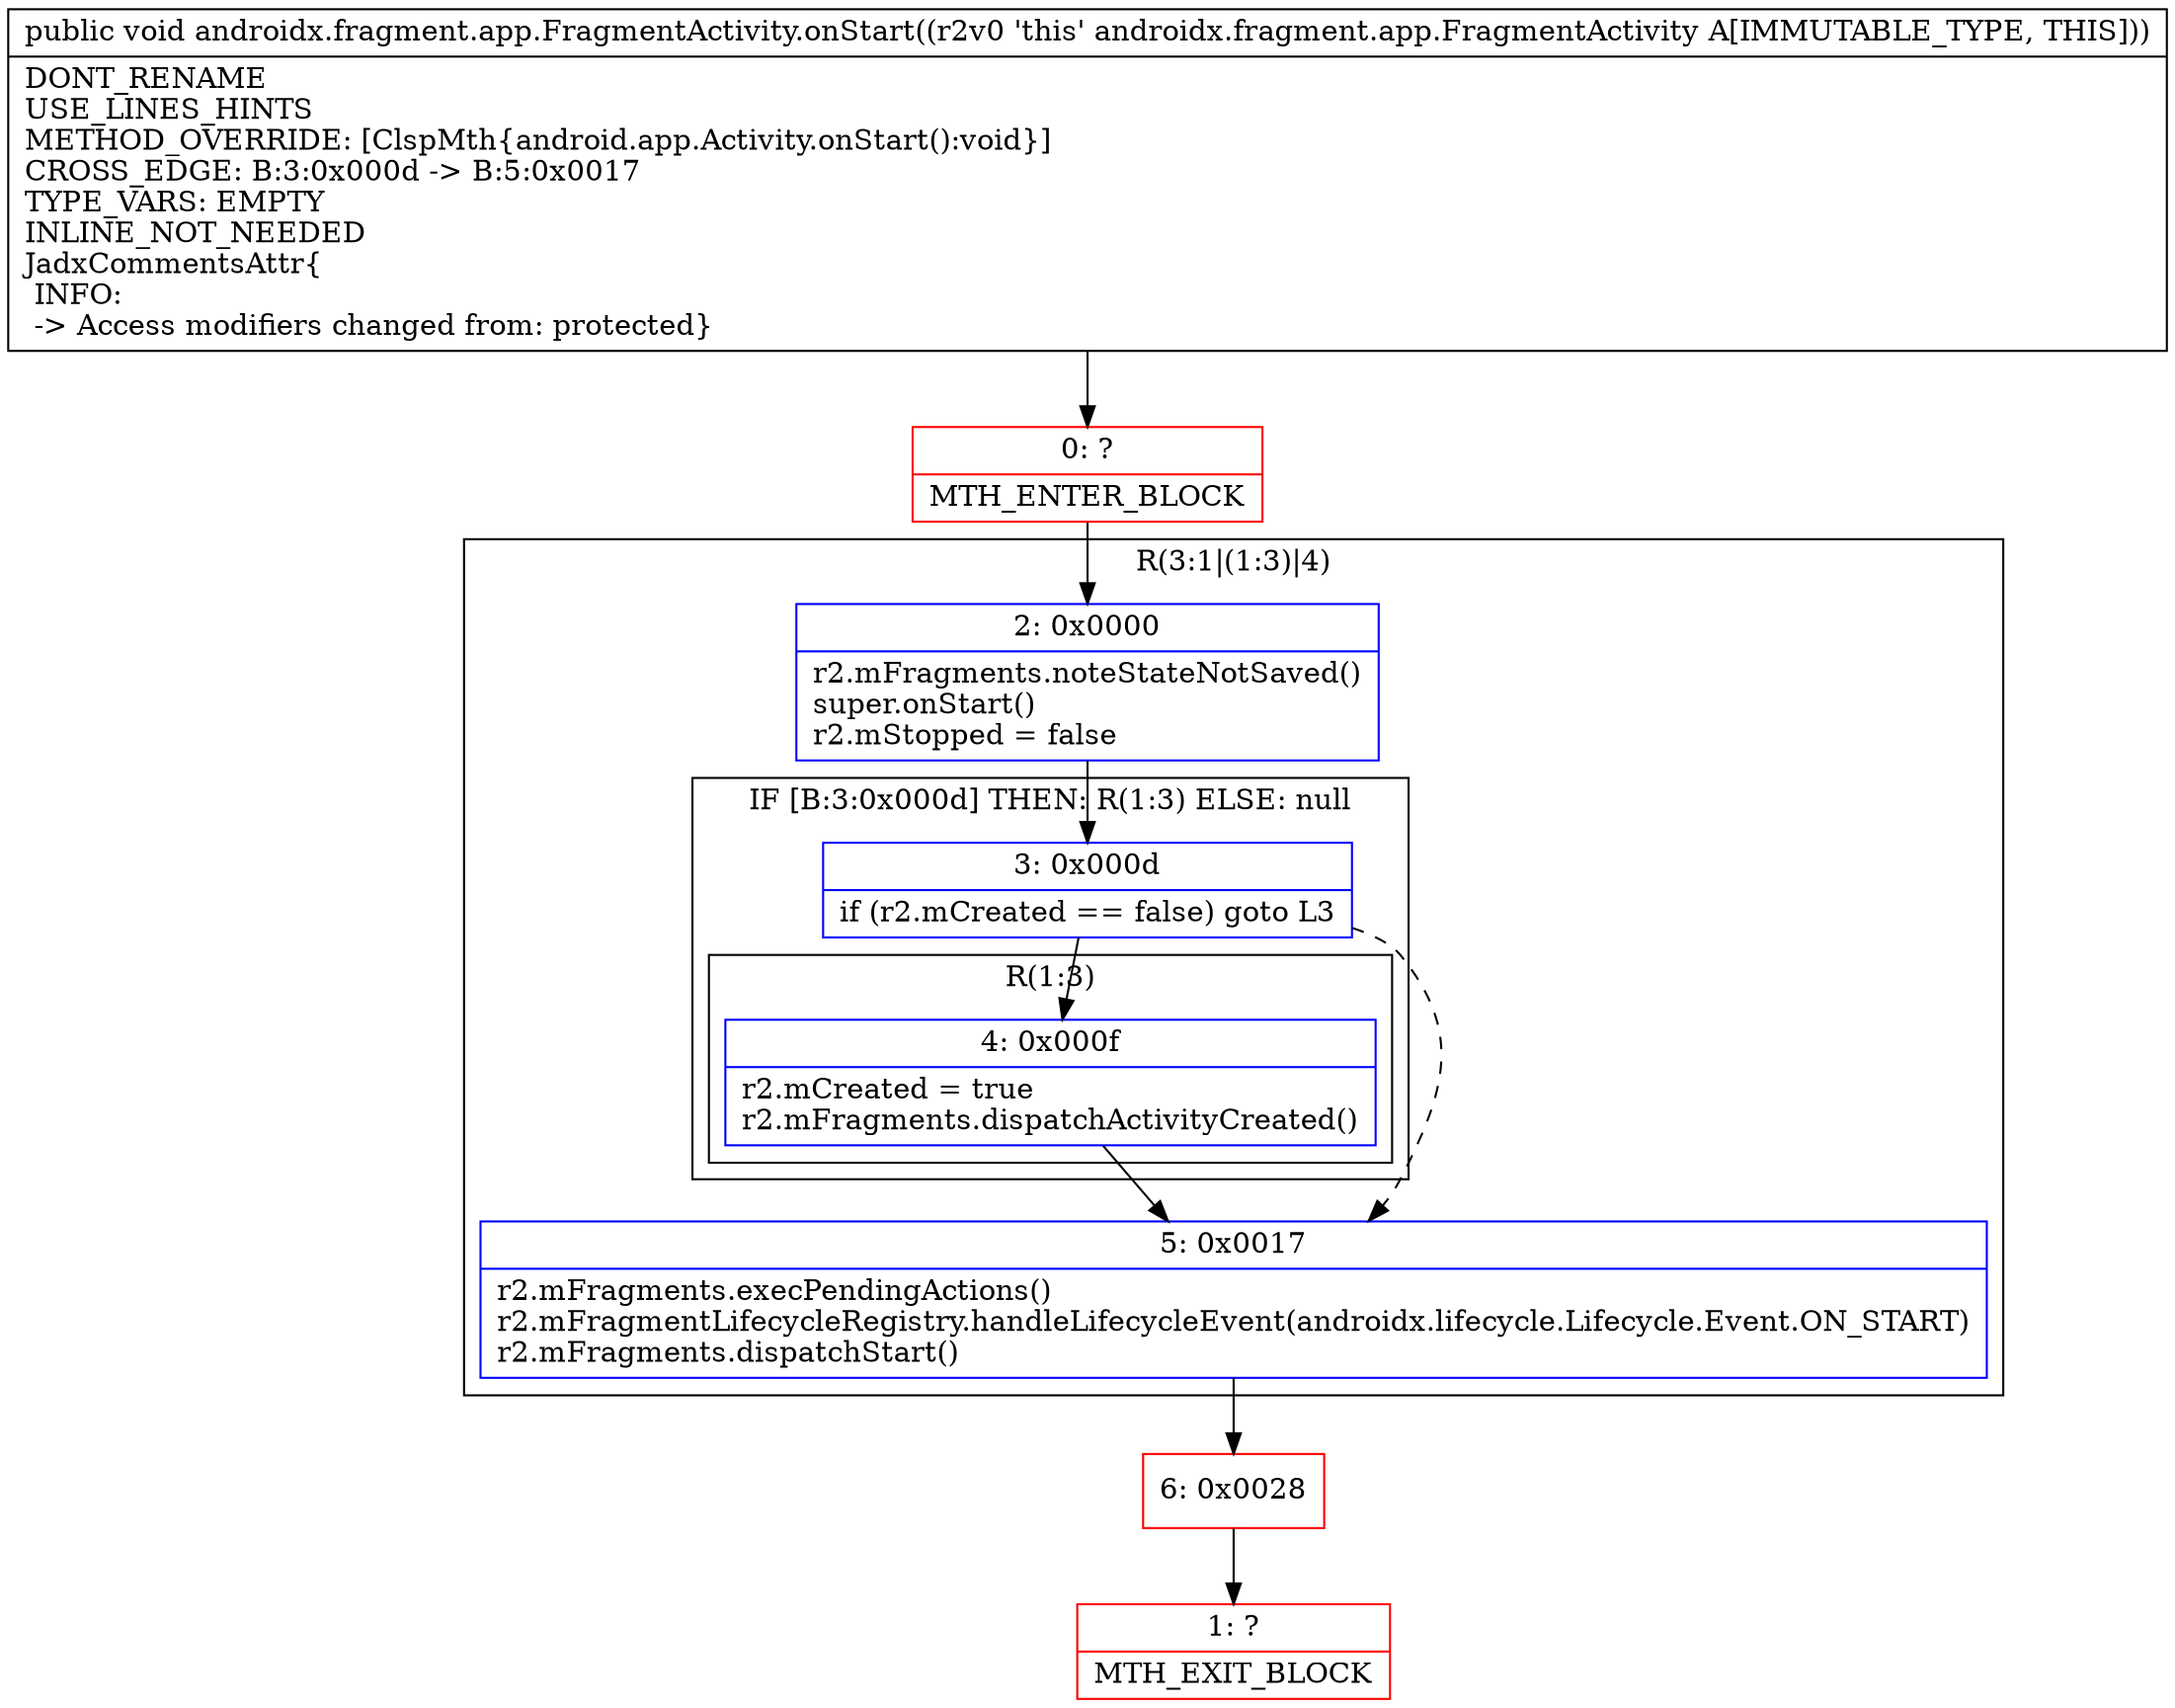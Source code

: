 digraph "CFG forandroidx.fragment.app.FragmentActivity.onStart()V" {
subgraph cluster_Region_273744579 {
label = "R(3:1|(1:3)|4)";
node [shape=record,color=blue];
Node_2 [shape=record,label="{2\:\ 0x0000|r2.mFragments.noteStateNotSaved()\lsuper.onStart()\lr2.mStopped = false\l}"];
subgraph cluster_IfRegion_155190229 {
label = "IF [B:3:0x000d] THEN: R(1:3) ELSE: null";
node [shape=record,color=blue];
Node_3 [shape=record,label="{3\:\ 0x000d|if (r2.mCreated == false) goto L3\l}"];
subgraph cluster_Region_1654022828 {
label = "R(1:3)";
node [shape=record,color=blue];
Node_4 [shape=record,label="{4\:\ 0x000f|r2.mCreated = true\lr2.mFragments.dispatchActivityCreated()\l}"];
}
}
Node_5 [shape=record,label="{5\:\ 0x0017|r2.mFragments.execPendingActions()\lr2.mFragmentLifecycleRegistry.handleLifecycleEvent(androidx.lifecycle.Lifecycle.Event.ON_START)\lr2.mFragments.dispatchStart()\l}"];
}
Node_0 [shape=record,color=red,label="{0\:\ ?|MTH_ENTER_BLOCK\l}"];
Node_6 [shape=record,color=red,label="{6\:\ 0x0028}"];
Node_1 [shape=record,color=red,label="{1\:\ ?|MTH_EXIT_BLOCK\l}"];
MethodNode[shape=record,label="{public void androidx.fragment.app.FragmentActivity.onStart((r2v0 'this' androidx.fragment.app.FragmentActivity A[IMMUTABLE_TYPE, THIS]))  | DONT_RENAME\lUSE_LINES_HINTS\lMETHOD_OVERRIDE: [ClspMth\{android.app.Activity.onStart():void\}]\lCROSS_EDGE: B:3:0x000d \-\> B:5:0x0017\lTYPE_VARS: EMPTY\lINLINE_NOT_NEEDED\lJadxCommentsAttr\{\l INFO: \l \-\> Access modifiers changed from: protected\}\l}"];
MethodNode -> Node_0;Node_2 -> Node_3;
Node_3 -> Node_4;
Node_3 -> Node_5[style=dashed];
Node_4 -> Node_5;
Node_5 -> Node_6;
Node_0 -> Node_2;
Node_6 -> Node_1;
}

